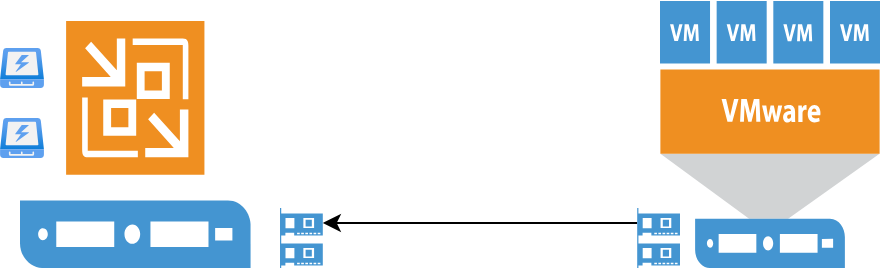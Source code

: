 <mxfile version="26.2.9">
  <diagram id="l8hXMBHkgcEJcSW0mbfh" name="Page-1">
    <mxGraphModel dx="780" dy="514" grid="1" gridSize="10" guides="1" tooltips="1" connect="1" arrows="1" fold="1" page="1" pageScale="1" pageWidth="1169" pageHeight="827" math="0" shadow="0">
      <root>
        <mxCell id="0" />
        <mxCell id="1" parent="0" />
        <mxCell id="ItKAdxeLdwjzMpxZXas6-14" value="" style="image;aspect=fixed;html=1;points=[];align=center;fontSize=12;image=img/lib/azure2/general/SSD.svg;labelBackgroundColor=none;" vertex="1" parent="1">
          <mxGeometry x="80" y="190" width="22" height="20" as="geometry" />
        </mxCell>
        <mxCell id="ItKAdxeLdwjzMpxZXas6-15" value="" style="image;aspect=fixed;html=1;points=[];align=center;fontSize=12;image=img/lib/azure2/general/SSD.svg;labelBackgroundColor=none;" vertex="1" parent="1">
          <mxGeometry x="80" y="225" width="22" height="20" as="geometry" />
        </mxCell>
        <mxCell id="ItKAdxeLdwjzMpxZXas6-16" value="" style="pointerEvents=1;shadow=0;dashed=0;html=1;strokeColor=none;fillColor=#4495D1;labelPosition=center;verticalLabelPosition=bottom;verticalAlign=top;align=center;outlineConnect=0;shape=mxgraph.veeam.2d.network_card;" vertex="1" parent="1">
          <mxGeometry x="220" y="270" width="21.4" height="15" as="geometry" />
        </mxCell>
        <mxCell id="ItKAdxeLdwjzMpxZXas6-19" value="" style="pointerEvents=1;shadow=0;dashed=0;html=1;strokeColor=none;fillColor=#4495D1;labelPosition=center;verticalLabelPosition=bottom;verticalAlign=top;align=center;outlineConnect=0;shape=mxgraph.veeam.vmware_host;" vertex="1" parent="1">
          <mxGeometry x="410" y="166.5" width="110" height="133.5" as="geometry" />
        </mxCell>
        <mxCell id="ItKAdxeLdwjzMpxZXas6-26" value="" style="shadow=0;dashed=0;html=1;strokeColor=none;fillColor=#4495D1;labelPosition=center;verticalLabelPosition=bottom;verticalAlign=top;align=center;outlineConnect=0;shape=mxgraph.veeam.2d.veeam_backup_and_replication_server;" vertex="1" parent="1">
          <mxGeometry x="90" y="176.5" width="115.27" height="123.5" as="geometry" />
        </mxCell>
        <mxCell id="ItKAdxeLdwjzMpxZXas6-29" value="" style="pointerEvents=1;shadow=0;dashed=0;html=1;strokeColor=none;fillColor=#4495D1;labelPosition=center;verticalLabelPosition=bottom;verticalAlign=top;align=center;outlineConnect=0;shape=mxgraph.veeam.2d.network_card;" vertex="1" parent="1">
          <mxGeometry x="220" y="285" width="21.4" height="15" as="geometry" />
        </mxCell>
        <mxCell id="ItKAdxeLdwjzMpxZXas6-34" value="" style="edgeStyle=orthogonalEdgeStyle;rounded=0;orthogonalLoop=1;jettySize=auto;html=1;" edge="1" parent="1" source="ItKAdxeLdwjzMpxZXas6-30" target="ItKAdxeLdwjzMpxZXas6-16">
          <mxGeometry relative="1" as="geometry">
            <mxPoint x="318.6" y="277.5" as="targetPoint" />
          </mxGeometry>
        </mxCell>
        <mxCell id="ItKAdxeLdwjzMpxZXas6-30" value="" style="pointerEvents=1;shadow=0;dashed=0;html=1;strokeColor=none;fillColor=#4495D1;labelPosition=center;verticalLabelPosition=bottom;verticalAlign=top;align=center;outlineConnect=0;shape=mxgraph.veeam.2d.network_card;" vertex="1" parent="1">
          <mxGeometry x="398.6" y="270" width="21.4" height="15" as="geometry" />
        </mxCell>
        <mxCell id="ItKAdxeLdwjzMpxZXas6-31" value="" style="pointerEvents=1;shadow=0;dashed=0;html=1;strokeColor=none;fillColor=#4495D1;labelPosition=center;verticalLabelPosition=bottom;verticalAlign=top;align=center;outlineConnect=0;shape=mxgraph.veeam.2d.network_card;" vertex="1" parent="1">
          <mxGeometry x="398.6" y="285" width="21.4" height="15" as="geometry" />
        </mxCell>
      </root>
    </mxGraphModel>
  </diagram>
</mxfile>
